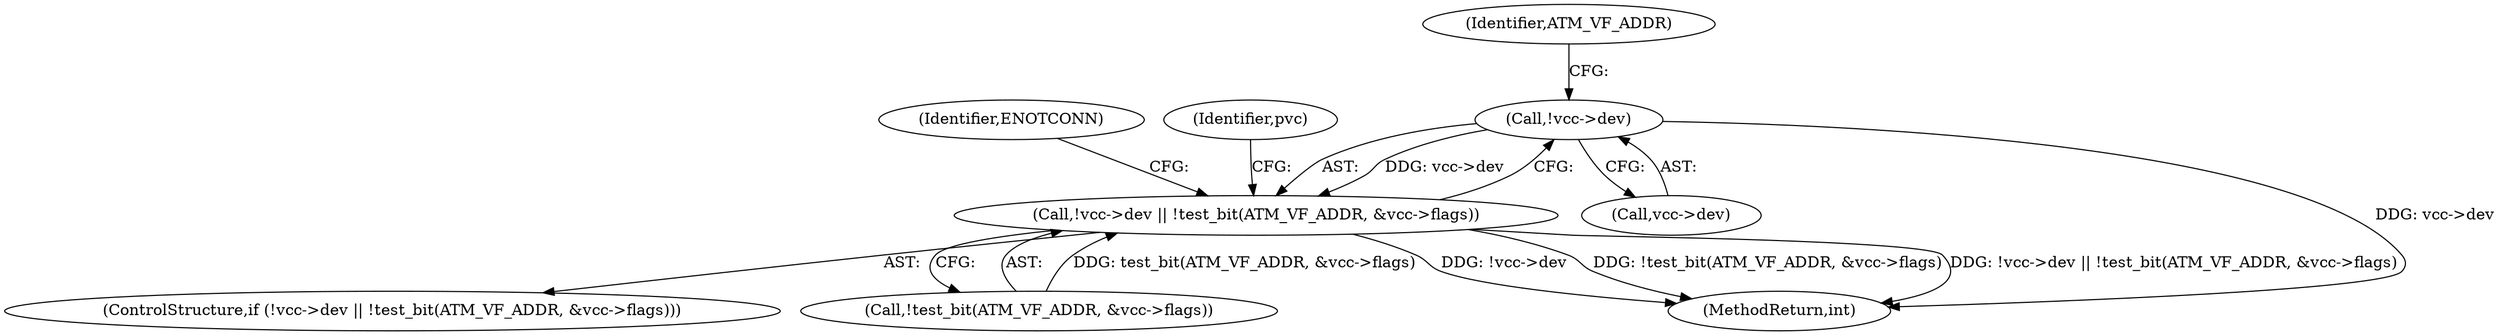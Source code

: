 digraph "0_linux_e862f1a9b7df4e8196ebec45ac62295138aa3fc2@pointer" {
"1000185" [label="(Call,!vcc->dev)"];
"1000184" [label="(Call,!vcc->dev || !test_bit(ATM_VF_ADDR, &vcc->flags))"];
"1000189" [label="(Call,!test_bit(ATM_VF_ADDR, &vcc->flags))"];
"1000191" [label="(Identifier,ATM_VF_ADDR)"];
"1000186" [label="(Call,vcc->dev)"];
"1000185" [label="(Call,!vcc->dev)"];
"1000183" [label="(ControlStructure,if (!vcc->dev || !test_bit(ATM_VF_ADDR, &vcc->flags)))"];
"1000283" [label="(MethodReturn,int)"];
"1000198" [label="(Identifier,ENOTCONN)"];
"1000201" [label="(Identifier,pvc)"];
"1000184" [label="(Call,!vcc->dev || !test_bit(ATM_VF_ADDR, &vcc->flags))"];
"1000185" -> "1000184"  [label="AST: "];
"1000185" -> "1000186"  [label="CFG: "];
"1000186" -> "1000185"  [label="AST: "];
"1000191" -> "1000185"  [label="CFG: "];
"1000184" -> "1000185"  [label="CFG: "];
"1000185" -> "1000283"  [label="DDG: vcc->dev"];
"1000185" -> "1000184"  [label="DDG: vcc->dev"];
"1000184" -> "1000183"  [label="AST: "];
"1000184" -> "1000189"  [label="CFG: "];
"1000189" -> "1000184"  [label="AST: "];
"1000198" -> "1000184"  [label="CFG: "];
"1000201" -> "1000184"  [label="CFG: "];
"1000184" -> "1000283"  [label="DDG: !vcc->dev"];
"1000184" -> "1000283"  [label="DDG: !test_bit(ATM_VF_ADDR, &vcc->flags)"];
"1000184" -> "1000283"  [label="DDG: !vcc->dev || !test_bit(ATM_VF_ADDR, &vcc->flags)"];
"1000189" -> "1000184"  [label="DDG: test_bit(ATM_VF_ADDR, &vcc->flags)"];
}

